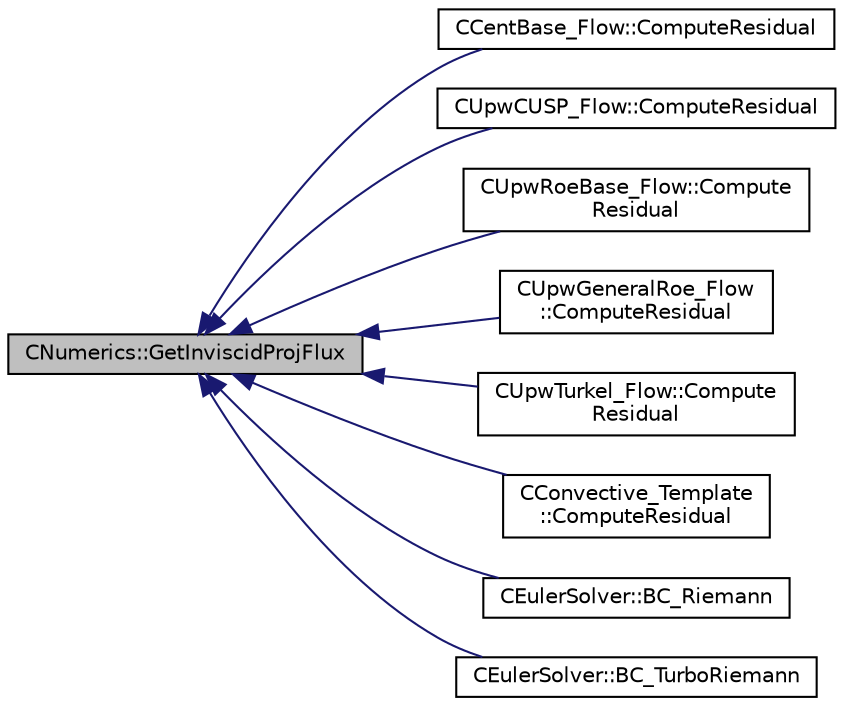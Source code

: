 digraph "CNumerics::GetInviscidProjFlux"
{
  edge [fontname="Helvetica",fontsize="10",labelfontname="Helvetica",labelfontsize="10"];
  node [fontname="Helvetica",fontsize="10",shape=record];
  rankdir="LR";
  Node233 [label="CNumerics::GetInviscidProjFlux",height=0.2,width=0.4,color="black", fillcolor="grey75", style="filled", fontcolor="black"];
  Node233 -> Node234 [dir="back",color="midnightblue",fontsize="10",style="solid",fontname="Helvetica"];
  Node234 [label="CCentBase_Flow::ComputeResidual",height=0.2,width=0.4,color="black", fillcolor="white", style="filled",URL="$class_c_cent_base___flow.html#ab3d38a73e882f7eade3cfc0daf3e3520",tooltip="Compute the flow residual using a centered method with artificial dissipation. "];
  Node233 -> Node235 [dir="back",color="midnightblue",fontsize="10",style="solid",fontname="Helvetica"];
  Node235 [label="CUpwCUSP_Flow::ComputeResidual",height=0.2,width=0.4,color="black", fillcolor="white", style="filled",URL="$class_c_upw_c_u_s_p___flow.html#ab88b56f4d818225b47b7fe855a18326a",tooltip="Compute the flow residual using a JST method. "];
  Node233 -> Node236 [dir="back",color="midnightblue",fontsize="10",style="solid",fontname="Helvetica"];
  Node236 [label="CUpwRoeBase_Flow::Compute\lResidual",height=0.2,width=0.4,color="black", fillcolor="white", style="filled",URL="$class_c_upw_roe_base___flow.html#ac4fcfe9dea7d4e5fc2d12fd5bb261ad4",tooltip="Compute the flux from node i to node j, part common to most Roe schemes. "];
  Node233 -> Node237 [dir="back",color="midnightblue",fontsize="10",style="solid",fontname="Helvetica"];
  Node237 [label="CUpwGeneralRoe_Flow\l::ComputeResidual",height=0.2,width=0.4,color="black", fillcolor="white", style="filled",URL="$class_c_upw_general_roe___flow.html#ac7f91b1543d87015361d69539cfecfe9",tooltip="Compute the Roe&#39;s flux between two nodes i and j. "];
  Node233 -> Node238 [dir="back",color="midnightblue",fontsize="10",style="solid",fontname="Helvetica"];
  Node238 [label="CUpwTurkel_Flow::Compute\lResidual",height=0.2,width=0.4,color="black", fillcolor="white", style="filled",URL="$class_c_upw_turkel___flow.html#aa6bf45c213d035cf98a3b355af37def2",tooltip="Compute the Roe&#39;s flux between two nodes i and j. "];
  Node233 -> Node239 [dir="back",color="midnightblue",fontsize="10",style="solid",fontname="Helvetica"];
  Node239 [label="CConvective_Template\l::ComputeResidual",height=0.2,width=0.4,color="black", fillcolor="white", style="filled",URL="$class_c_convective___template.html#af3b4a6e55cab59b0585989dbc9f71c5c",tooltip="Compute the Roe&#39;s flux between two nodes i and j. "];
  Node233 -> Node240 [dir="back",color="midnightblue",fontsize="10",style="solid",fontname="Helvetica"];
  Node240 [label="CEulerSolver::BC_Riemann",height=0.2,width=0.4,color="black", fillcolor="white", style="filled",URL="$class_c_euler_solver.html#a22c21d18fa626d489db9a387234bd9d0",tooltip="Impose the boundary condition using characteristic recostruction. "];
  Node233 -> Node241 [dir="back",color="midnightblue",fontsize="10",style="solid",fontname="Helvetica"];
  Node241 [label="CEulerSolver::BC_TurboRiemann",height=0.2,width=0.4,color="black", fillcolor="white", style="filled",URL="$class_c_euler_solver.html#a0066305803a18511fb89b8951f4e4866",tooltip="Impose the boundary condition using characteristic recostruction. "];
}
